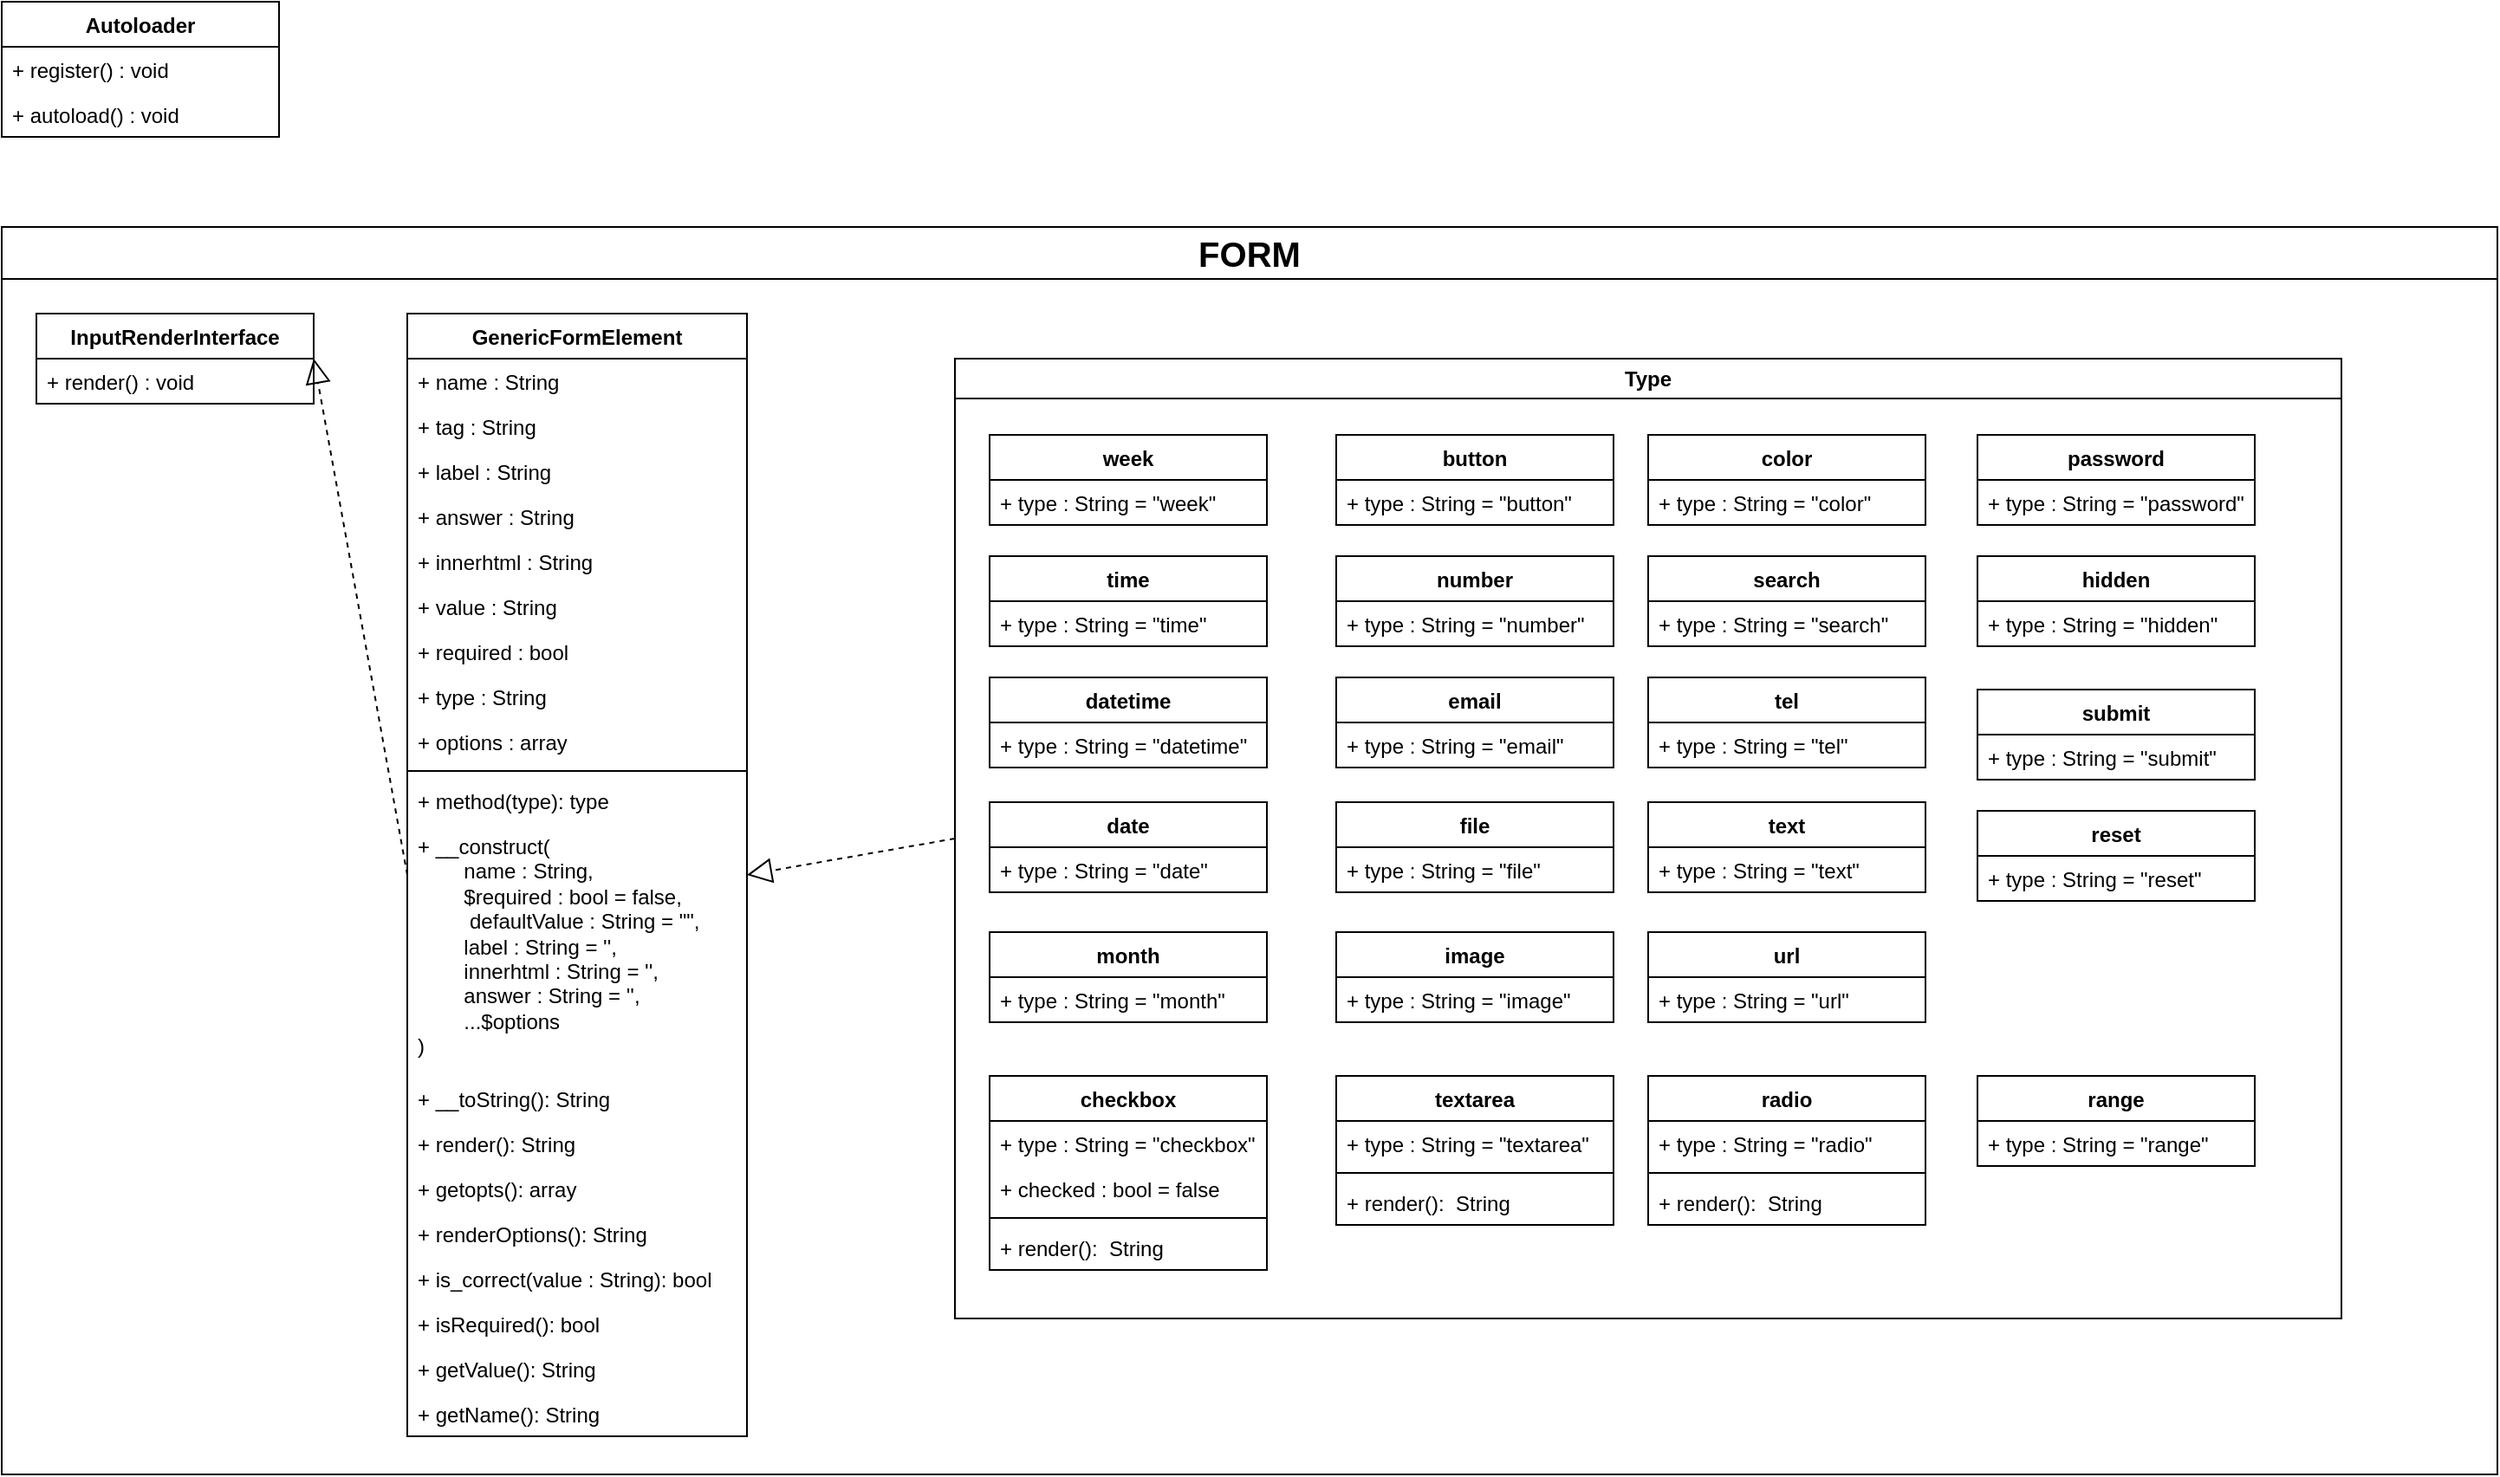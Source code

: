 <mxfile version="26.0.4">
  <diagram name="Page-1" id="kjSIp5pXhjDHa5u45Axl">
    <mxGraphModel dx="1793" dy="996" grid="1" gridSize="10" guides="1" tooltips="1" connect="1" arrows="1" fold="1" page="1" pageScale="1" pageWidth="827" pageHeight="1169" math="0" shadow="0">
      <root>
        <mxCell id="0" />
        <mxCell id="1" parent="0" />
        <mxCell id="YVkegcNKEWYejIBUxYfp-6" value="Autoloader" style="swimlane;fontStyle=1;align=center;verticalAlign=top;childLayout=stackLayout;horizontal=1;startSize=26;horizontalStack=0;resizeParent=1;resizeParentMax=0;resizeLast=0;collapsible=1;marginBottom=0;whiteSpace=wrap;html=1;" vertex="1" parent="1">
          <mxGeometry x="40" y="30" width="160" height="78" as="geometry" />
        </mxCell>
        <mxCell id="YVkegcNKEWYejIBUxYfp-9" value="+ register() : void" style="text;strokeColor=none;fillColor=none;align=left;verticalAlign=top;spacingLeft=4;spacingRight=4;overflow=hidden;rotatable=0;points=[[0,0.5],[1,0.5]];portConstraint=eastwest;whiteSpace=wrap;html=1;" vertex="1" parent="YVkegcNKEWYejIBUxYfp-6">
          <mxGeometry y="26" width="160" height="26" as="geometry" />
        </mxCell>
        <mxCell id="YVkegcNKEWYejIBUxYfp-10" value="+ autoload() : void" style="text;strokeColor=none;fillColor=none;align=left;verticalAlign=top;spacingLeft=4;spacingRight=4;overflow=hidden;rotatable=0;points=[[0,0.5],[1,0.5]];portConstraint=eastwest;whiteSpace=wrap;html=1;" vertex="1" parent="YVkegcNKEWYejIBUxYfp-6">
          <mxGeometry y="52" width="160" height="26" as="geometry" />
        </mxCell>
        <mxCell id="YVkegcNKEWYejIBUxYfp-38" value="&lt;font style=&quot;font-size: 20px;&quot;&gt;FORM&lt;/font&gt;" style="swimlane;whiteSpace=wrap;html=1;startSize=30;" vertex="1" parent="1">
          <mxGeometry x="40" y="160" width="1440" height="720" as="geometry">
            <mxRectangle x="580" y="120" width="140" height="30" as="alternateBounds" />
          </mxGeometry>
        </mxCell>
        <mxCell id="YVkegcNKEWYejIBUxYfp-11" value="InputRenderInterface" style="swimlane;fontStyle=1;align=center;verticalAlign=top;childLayout=stackLayout;horizontal=1;startSize=26;horizontalStack=0;resizeParent=1;resizeParentMax=0;resizeLast=0;collapsible=1;marginBottom=0;whiteSpace=wrap;html=1;" vertex="1" parent="YVkegcNKEWYejIBUxYfp-38">
          <mxGeometry x="20" y="50" width="160" height="52" as="geometry">
            <mxRectangle x="20" y="50" width="150" height="30" as="alternateBounds" />
          </mxGeometry>
        </mxCell>
        <mxCell id="YVkegcNKEWYejIBUxYfp-15" value="+ render() : void" style="text;strokeColor=none;fillColor=none;align=left;verticalAlign=top;spacingLeft=4;spacingRight=4;overflow=hidden;rotatable=0;points=[[0,0.5],[1,0.5]];portConstraint=eastwest;whiteSpace=wrap;html=1;" vertex="1" parent="YVkegcNKEWYejIBUxYfp-11">
          <mxGeometry y="26" width="160" height="26" as="geometry" />
        </mxCell>
        <mxCell id="YVkegcNKEWYejIBUxYfp-16" value="GenericFormElement" style="swimlane;fontStyle=1;align=center;verticalAlign=top;childLayout=stackLayout;horizontal=1;startSize=26;horizontalStack=0;resizeParent=1;resizeParentMax=0;resizeLast=0;collapsible=1;marginBottom=0;whiteSpace=wrap;html=1;" vertex="1" parent="YVkegcNKEWYejIBUxYfp-38">
          <mxGeometry x="234" y="50" width="196" height="648" as="geometry">
            <mxRectangle x="234" y="50" width="150" height="30" as="alternateBounds" />
          </mxGeometry>
        </mxCell>
        <mxCell id="YVkegcNKEWYejIBUxYfp-17" value="&lt;div&gt;+ name : String&lt;/div&gt;" style="text;strokeColor=none;fillColor=none;align=left;verticalAlign=top;spacingLeft=4;spacingRight=4;overflow=hidden;rotatable=0;points=[[0,0.5],[1,0.5]];portConstraint=eastwest;whiteSpace=wrap;html=1;" vertex="1" parent="YVkegcNKEWYejIBUxYfp-16">
          <mxGeometry y="26" width="196" height="26" as="geometry" />
        </mxCell>
        <mxCell id="YVkegcNKEWYejIBUxYfp-20" value="&lt;div&gt;+ tag : String&lt;/div&gt;" style="text;strokeColor=none;fillColor=none;align=left;verticalAlign=top;spacingLeft=4;spacingRight=4;overflow=hidden;rotatable=0;points=[[0,0.5],[1,0.5]];portConstraint=eastwest;whiteSpace=wrap;html=1;" vertex="1" parent="YVkegcNKEWYejIBUxYfp-16">
          <mxGeometry y="52" width="196" height="26" as="geometry" />
        </mxCell>
        <mxCell id="YVkegcNKEWYejIBUxYfp-26" value="&lt;div&gt;+ label : String&lt;/div&gt;" style="text;strokeColor=none;fillColor=none;align=left;verticalAlign=top;spacingLeft=4;spacingRight=4;overflow=hidden;rotatable=0;points=[[0,0.5],[1,0.5]];portConstraint=eastwest;whiteSpace=wrap;html=1;" vertex="1" parent="YVkegcNKEWYejIBUxYfp-16">
          <mxGeometry y="78" width="196" height="26" as="geometry" />
        </mxCell>
        <mxCell id="YVkegcNKEWYejIBUxYfp-25" value="&lt;div&gt;+ answer : String&lt;/div&gt;" style="text;strokeColor=none;fillColor=none;align=left;verticalAlign=top;spacingLeft=4;spacingRight=4;overflow=hidden;rotatable=0;points=[[0,0.5],[1,0.5]];portConstraint=eastwest;whiteSpace=wrap;html=1;" vertex="1" parent="YVkegcNKEWYejIBUxYfp-16">
          <mxGeometry y="104" width="196" height="26" as="geometry" />
        </mxCell>
        <mxCell id="YVkegcNKEWYejIBUxYfp-24" value="&lt;div&gt;+ innerhtml : String&lt;/div&gt;" style="text;strokeColor=none;fillColor=none;align=left;verticalAlign=top;spacingLeft=4;spacingRight=4;overflow=hidden;rotatable=0;points=[[0,0.5],[1,0.5]];portConstraint=eastwest;whiteSpace=wrap;html=1;" vertex="1" parent="YVkegcNKEWYejIBUxYfp-16">
          <mxGeometry y="130" width="196" height="26" as="geometry" />
        </mxCell>
        <mxCell id="YVkegcNKEWYejIBUxYfp-23" value="&lt;div&gt;+ value : String&lt;/div&gt;" style="text;strokeColor=none;fillColor=none;align=left;verticalAlign=top;spacingLeft=4;spacingRight=4;overflow=hidden;rotatable=0;points=[[0,0.5],[1,0.5]];portConstraint=eastwest;whiteSpace=wrap;html=1;" vertex="1" parent="YVkegcNKEWYejIBUxYfp-16">
          <mxGeometry y="156" width="196" height="26" as="geometry" />
        </mxCell>
        <mxCell id="YVkegcNKEWYejIBUxYfp-22" value="&lt;div&gt;+ required : bool&lt;/div&gt;" style="text;strokeColor=none;fillColor=none;align=left;verticalAlign=top;spacingLeft=4;spacingRight=4;overflow=hidden;rotatable=0;points=[[0,0.5],[1,0.5]];portConstraint=eastwest;whiteSpace=wrap;html=1;" vertex="1" parent="YVkegcNKEWYejIBUxYfp-16">
          <mxGeometry y="182" width="196" height="26" as="geometry" />
        </mxCell>
        <mxCell id="YVkegcNKEWYejIBUxYfp-21" value="&lt;div&gt;+ type : String&lt;/div&gt;" style="text;strokeColor=none;fillColor=none;align=left;verticalAlign=top;spacingLeft=4;spacingRight=4;overflow=hidden;rotatable=0;points=[[0,0.5],[1,0.5]];portConstraint=eastwest;whiteSpace=wrap;html=1;" vertex="1" parent="YVkegcNKEWYejIBUxYfp-16">
          <mxGeometry y="208" width="196" height="26" as="geometry" />
        </mxCell>
        <mxCell id="YVkegcNKEWYejIBUxYfp-28" value="&lt;div&gt;+ options : array&lt;br&gt;&lt;/div&gt;" style="text;strokeColor=none;fillColor=none;align=left;verticalAlign=top;spacingLeft=4;spacingRight=4;overflow=hidden;rotatable=0;points=[[0,0.5],[1,0.5]];portConstraint=eastwest;whiteSpace=wrap;html=1;" vertex="1" parent="YVkegcNKEWYejIBUxYfp-16">
          <mxGeometry y="234" width="196" height="26" as="geometry" />
        </mxCell>
        <mxCell id="YVkegcNKEWYejIBUxYfp-18" value="" style="line;strokeWidth=1;fillColor=none;align=left;verticalAlign=middle;spacingTop=-1;spacingLeft=3;spacingRight=3;rotatable=0;labelPosition=right;points=[];portConstraint=eastwest;strokeColor=inherit;" vertex="1" parent="YVkegcNKEWYejIBUxYfp-16">
          <mxGeometry y="260" width="196" height="8" as="geometry" />
        </mxCell>
        <mxCell id="YVkegcNKEWYejIBUxYfp-19" value="+ method(type): type" style="text;strokeColor=none;fillColor=none;align=left;verticalAlign=top;spacingLeft=4;spacingRight=4;overflow=hidden;rotatable=0;points=[[0,0.5],[1,0.5]];portConstraint=eastwest;whiteSpace=wrap;html=1;" vertex="1" parent="YVkegcNKEWYejIBUxYfp-16">
          <mxGeometry y="268" width="196" height="26" as="geometry" />
        </mxCell>
        <mxCell id="YVkegcNKEWYejIBUxYfp-29" value="+ __construct(&lt;br&gt;&lt;div&gt;&lt;span style=&quot;white-space: pre;&quot;&gt;&#x9;&lt;/span&gt;name : String,&lt;/div&gt;&lt;div&gt;&lt;span style=&quot;white-space: pre;&quot;&gt;&#x9;&lt;/span&gt;$required : bool = false,&lt;br&gt;&lt;/div&gt; &lt;span style=&quot;white-space: pre;&quot;&gt;&#x9;&lt;/span&gt; defaultValue :&lt;span style=&quot;white-space: pre;&quot;&gt;&lt;/span&gt; String = &quot;&quot;,&lt;br&gt;&lt;span style=&quot;white-space: pre;&quot;&gt;&#x9;&lt;/span&gt;label : String = &#39;&#39;,&lt;br&gt;&lt;span style=&quot;white-space: pre;&quot;&gt;&#x9;&lt;/span&gt;innerhtml :&amp;nbsp;String = &#39;&#39;,&lt;br&gt;&lt;span style=&quot;white-space: pre;&quot;&gt;&#x9;&lt;/span&gt;answer :&amp;nbsp;String = &#39;&#39;,&lt;br&gt;&lt;span style=&quot;white-space: pre;&quot;&gt;&#x9;&lt;/span&gt;...$options&lt;br&gt;)" style="text;strokeColor=none;fillColor=none;align=left;verticalAlign=top;spacingLeft=4;spacingRight=4;overflow=hidden;rotatable=0;points=[[0,0.5],[1,0.5]];portConstraint=eastwest;whiteSpace=wrap;html=1;" vertex="1" parent="YVkegcNKEWYejIBUxYfp-16">
          <mxGeometry y="294" width="196" height="146" as="geometry" />
        </mxCell>
        <mxCell id="YVkegcNKEWYejIBUxYfp-30" value="+ __toString(): String" style="text;strokeColor=none;fillColor=none;align=left;verticalAlign=top;spacingLeft=4;spacingRight=4;overflow=hidden;rotatable=0;points=[[0,0.5],[1,0.5]];portConstraint=eastwest;whiteSpace=wrap;html=1;" vertex="1" parent="YVkegcNKEWYejIBUxYfp-16">
          <mxGeometry y="440" width="196" height="26" as="geometry" />
        </mxCell>
        <mxCell id="YVkegcNKEWYejIBUxYfp-37" value="+ render(): String&lt;span style=&quot;white-space: pre;&quot;&gt;&#x9;&lt;/span&gt;" style="text;strokeColor=none;fillColor=none;align=left;verticalAlign=top;spacingLeft=4;spacingRight=4;overflow=hidden;rotatable=0;points=[[0,0.5],[1,0.5]];portConstraint=eastwest;whiteSpace=wrap;html=1;" vertex="1" parent="YVkegcNKEWYejIBUxYfp-16">
          <mxGeometry y="466" width="196" height="26" as="geometry" />
        </mxCell>
        <mxCell id="YVkegcNKEWYejIBUxYfp-36" value="+ getopts(): array&lt;span style=&quot;white-space: pre;&quot;&gt;&#x9;&lt;/span&gt;" style="text;strokeColor=none;fillColor=none;align=left;verticalAlign=top;spacingLeft=4;spacingRight=4;overflow=hidden;rotatable=0;points=[[0,0.5],[1,0.5]];portConstraint=eastwest;whiteSpace=wrap;html=1;" vertex="1" parent="YVkegcNKEWYejIBUxYfp-16">
          <mxGeometry y="492" width="196" height="26" as="geometry" />
        </mxCell>
        <mxCell id="YVkegcNKEWYejIBUxYfp-35" value="+ renderOptions(): String" style="text;strokeColor=none;fillColor=none;align=left;verticalAlign=top;spacingLeft=4;spacingRight=4;overflow=hidden;rotatable=0;points=[[0,0.5],[1,0.5]];portConstraint=eastwest;whiteSpace=wrap;html=1;" vertex="1" parent="YVkegcNKEWYejIBUxYfp-16">
          <mxGeometry y="518" width="196" height="26" as="geometry" />
        </mxCell>
        <mxCell id="YVkegcNKEWYejIBUxYfp-34" value="+ is_correct(value : String): bool" style="text;strokeColor=none;fillColor=none;align=left;verticalAlign=top;spacingLeft=4;spacingRight=4;overflow=hidden;rotatable=0;points=[[0,0.5],[1,0.5]];portConstraint=eastwest;whiteSpace=wrap;html=1;" vertex="1" parent="YVkegcNKEWYejIBUxYfp-16">
          <mxGeometry y="544" width="196" height="26" as="geometry" />
        </mxCell>
        <mxCell id="YVkegcNKEWYejIBUxYfp-33" value="+ isRequired(): bool" style="text;strokeColor=none;fillColor=none;align=left;verticalAlign=top;spacingLeft=4;spacingRight=4;overflow=hidden;rotatable=0;points=[[0,0.5],[1,0.5]];portConstraint=eastwest;whiteSpace=wrap;html=1;" vertex="1" parent="YVkegcNKEWYejIBUxYfp-16">
          <mxGeometry y="570" width="196" height="26" as="geometry" />
        </mxCell>
        <mxCell id="YVkegcNKEWYejIBUxYfp-32" value="+ getValue(): String" style="text;strokeColor=none;fillColor=none;align=left;verticalAlign=top;spacingLeft=4;spacingRight=4;overflow=hidden;rotatable=0;points=[[0,0.5],[1,0.5]];portConstraint=eastwest;whiteSpace=wrap;html=1;" vertex="1" parent="YVkegcNKEWYejIBUxYfp-16">
          <mxGeometry y="596" width="196" height="26" as="geometry" />
        </mxCell>
        <mxCell id="YVkegcNKEWYejIBUxYfp-31" value="+ getName(): String" style="text;strokeColor=none;fillColor=none;align=left;verticalAlign=top;spacingLeft=4;spacingRight=4;overflow=hidden;rotatable=0;points=[[0,0.5],[1,0.5]];portConstraint=eastwest;whiteSpace=wrap;html=1;" vertex="1" parent="YVkegcNKEWYejIBUxYfp-16">
          <mxGeometry y="622" width="196" height="26" as="geometry" />
        </mxCell>
        <mxCell id="YVkegcNKEWYejIBUxYfp-27" value="" style="endArrow=block;dashed=1;endFill=0;endSize=12;html=1;rounded=0;exitX=0;exitY=0.5;exitDx=0;exitDy=0;entryX=1;entryY=0.5;entryDx=0;entryDy=0;" edge="1" parent="YVkegcNKEWYejIBUxYfp-38" source="YVkegcNKEWYejIBUxYfp-16" target="YVkegcNKEWYejIBUxYfp-11">
          <mxGeometry width="160" relative="1" as="geometry">
            <mxPoint x="210" y="170" as="sourcePoint" />
            <mxPoint x="180" y="70" as="targetPoint" />
          </mxGeometry>
        </mxCell>
        <mxCell id="YVkegcNKEWYejIBUxYfp-44" value="Type" style="swimlane;whiteSpace=wrap;html=1;" vertex="1" parent="YVkegcNKEWYejIBUxYfp-38">
          <mxGeometry x="550" y="76" width="800" height="554" as="geometry">
            <mxRectangle x="550" y="76" width="70" height="30" as="alternateBounds" />
          </mxGeometry>
        </mxCell>
        <mxCell id="YVkegcNKEWYejIBUxYfp-79" value="tel" style="swimlane;fontStyle=1;align=center;verticalAlign=top;childLayout=stackLayout;horizontal=1;startSize=26;horizontalStack=0;resizeParent=1;resizeParentMax=0;resizeLast=0;collapsible=1;marginBottom=0;whiteSpace=wrap;html=1;" vertex="1" parent="YVkegcNKEWYejIBUxYfp-44">
          <mxGeometry x="400" y="184" width="160" height="52" as="geometry" />
        </mxCell>
        <mxCell id="YVkegcNKEWYejIBUxYfp-80" value="+ type : String = &quot;tel&quot;" style="text;strokeColor=none;fillColor=none;align=left;verticalAlign=top;spacingLeft=4;spacingRight=4;overflow=hidden;rotatable=0;points=[[0,0.5],[1,0.5]];portConstraint=eastwest;whiteSpace=wrap;html=1;" vertex="1" parent="YVkegcNKEWYejIBUxYfp-79">
          <mxGeometry y="26" width="160" height="26" as="geometry" />
        </mxCell>
        <mxCell id="YVkegcNKEWYejIBUxYfp-81" value="text" style="swimlane;fontStyle=1;align=center;verticalAlign=top;childLayout=stackLayout;horizontal=1;startSize=26;horizontalStack=0;resizeParent=1;resizeParentMax=0;resizeLast=0;collapsible=1;marginBottom=0;whiteSpace=wrap;html=1;" vertex="1" parent="YVkegcNKEWYejIBUxYfp-44">
          <mxGeometry x="400" y="256" width="160" height="52" as="geometry" />
        </mxCell>
        <mxCell id="YVkegcNKEWYejIBUxYfp-82" value="+ type : String = &quot;text&quot;" style="text;strokeColor=none;fillColor=none;align=left;verticalAlign=top;spacingLeft=4;spacingRight=4;overflow=hidden;rotatable=0;points=[[0,0.5],[1,0.5]];portConstraint=eastwest;whiteSpace=wrap;html=1;" vertex="1" parent="YVkegcNKEWYejIBUxYfp-81">
          <mxGeometry y="26" width="160" height="26" as="geometry" />
        </mxCell>
        <mxCell id="YVkegcNKEWYejIBUxYfp-83" value="time" style="swimlane;fontStyle=1;align=center;verticalAlign=top;childLayout=stackLayout;horizontal=1;startSize=26;horizontalStack=0;resizeParent=1;resizeParentMax=0;resizeLast=0;collapsible=1;marginBottom=0;whiteSpace=wrap;html=1;" vertex="1" parent="YVkegcNKEWYejIBUxYfp-44">
          <mxGeometry x="20" y="114" width="160" height="52" as="geometry" />
        </mxCell>
        <mxCell id="YVkegcNKEWYejIBUxYfp-84" value="+ type : String = &quot;time&quot;" style="text;strokeColor=none;fillColor=none;align=left;verticalAlign=top;spacingLeft=4;spacingRight=4;overflow=hidden;rotatable=0;points=[[0,0.5],[1,0.5]];portConstraint=eastwest;whiteSpace=wrap;html=1;" vertex="1" parent="YVkegcNKEWYejIBUxYfp-83">
          <mxGeometry y="26" width="160" height="26" as="geometry" />
        </mxCell>
        <mxCell id="YVkegcNKEWYejIBUxYfp-85" value="url" style="swimlane;fontStyle=1;align=center;verticalAlign=top;childLayout=stackLayout;horizontal=1;startSize=26;horizontalStack=0;resizeParent=1;resizeParentMax=0;resizeLast=0;collapsible=1;marginBottom=0;whiteSpace=wrap;html=1;" vertex="1" parent="YVkegcNKEWYejIBUxYfp-44">
          <mxGeometry x="400" y="331" width="160" height="52" as="geometry" />
        </mxCell>
        <mxCell id="YVkegcNKEWYejIBUxYfp-86" value="+ type : String = &quot;url&quot;" style="text;strokeColor=none;fillColor=none;align=left;verticalAlign=top;spacingLeft=4;spacingRight=4;overflow=hidden;rotatable=0;points=[[0,0.5],[1,0.5]];portConstraint=eastwest;whiteSpace=wrap;html=1;" vertex="1" parent="YVkegcNKEWYejIBUxYfp-85">
          <mxGeometry y="26" width="160" height="26" as="geometry" />
        </mxCell>
        <mxCell id="YVkegcNKEWYejIBUxYfp-40" value="button" style="swimlane;fontStyle=1;align=center;verticalAlign=top;childLayout=stackLayout;horizontal=1;startSize=26;horizontalStack=0;resizeParent=1;resizeParentMax=0;resizeLast=0;collapsible=1;marginBottom=0;whiteSpace=wrap;html=1;" vertex="1" parent="YVkegcNKEWYejIBUxYfp-44">
          <mxGeometry x="220" y="44" width="160" height="52" as="geometry" />
        </mxCell>
        <mxCell id="YVkegcNKEWYejIBUxYfp-41" value="+ type : String = &quot;button&quot;" style="text;strokeColor=none;fillColor=none;align=left;verticalAlign=top;spacingLeft=4;spacingRight=4;overflow=hidden;rotatable=0;points=[[0,0.5],[1,0.5]];portConstraint=eastwest;whiteSpace=wrap;html=1;" vertex="1" parent="YVkegcNKEWYejIBUxYfp-40">
          <mxGeometry y="26" width="160" height="26" as="geometry" />
        </mxCell>
        <mxCell id="YVkegcNKEWYejIBUxYfp-47" value="color" style="swimlane;fontStyle=1;align=center;verticalAlign=top;childLayout=stackLayout;horizontal=1;startSize=26;horizontalStack=0;resizeParent=1;resizeParentMax=0;resizeLast=0;collapsible=1;marginBottom=0;whiteSpace=wrap;html=1;" vertex="1" parent="YVkegcNKEWYejIBUxYfp-44">
          <mxGeometry x="400" y="44" width="160" height="52" as="geometry" />
        </mxCell>
        <mxCell id="YVkegcNKEWYejIBUxYfp-48" value="+ type : String = &quot;color&quot;" style="text;strokeColor=none;fillColor=none;align=left;verticalAlign=top;spacingLeft=4;spacingRight=4;overflow=hidden;rotatable=0;points=[[0,0.5],[1,0.5]];portConstraint=eastwest;whiteSpace=wrap;html=1;" vertex="1" parent="YVkegcNKEWYejIBUxYfp-47">
          <mxGeometry y="26" width="160" height="26" as="geometry" />
        </mxCell>
        <mxCell id="YVkegcNKEWYejIBUxYfp-49" value="date" style="swimlane;fontStyle=1;align=center;verticalAlign=top;childLayout=stackLayout;horizontal=1;startSize=26;horizontalStack=0;resizeParent=1;resizeParentMax=0;resizeLast=0;collapsible=1;marginBottom=0;whiteSpace=wrap;html=1;" vertex="1" parent="YVkegcNKEWYejIBUxYfp-44">
          <mxGeometry x="20" y="256" width="160" height="52" as="geometry" />
        </mxCell>
        <mxCell id="YVkegcNKEWYejIBUxYfp-50" value="+ type : String = &quot;date&quot;" style="text;strokeColor=none;fillColor=none;align=left;verticalAlign=top;spacingLeft=4;spacingRight=4;overflow=hidden;rotatable=0;points=[[0,0.5],[1,0.5]];portConstraint=eastwest;whiteSpace=wrap;html=1;" vertex="1" parent="YVkegcNKEWYejIBUxYfp-49">
          <mxGeometry y="26" width="160" height="26" as="geometry" />
        </mxCell>
        <mxCell id="YVkegcNKEWYejIBUxYfp-51" value="datetime" style="swimlane;fontStyle=1;align=center;verticalAlign=top;childLayout=stackLayout;horizontal=1;startSize=26;horizontalStack=0;resizeParent=1;resizeParentMax=0;resizeLast=0;collapsible=1;marginBottom=0;whiteSpace=wrap;html=1;" vertex="1" parent="YVkegcNKEWYejIBUxYfp-44">
          <mxGeometry x="20" y="184" width="160" height="52" as="geometry" />
        </mxCell>
        <mxCell id="YVkegcNKEWYejIBUxYfp-52" value="+ type : String = &quot;datetime&quot;" style="text;strokeColor=none;fillColor=none;align=left;verticalAlign=top;spacingLeft=4;spacingRight=4;overflow=hidden;rotatable=0;points=[[0,0.5],[1,0.5]];portConstraint=eastwest;whiteSpace=wrap;html=1;" vertex="1" parent="YVkegcNKEWYejIBUxYfp-51">
          <mxGeometry y="26" width="160" height="26" as="geometry" />
        </mxCell>
        <mxCell id="YVkegcNKEWYejIBUxYfp-53" value="email" style="swimlane;fontStyle=1;align=center;verticalAlign=top;childLayout=stackLayout;horizontal=1;startSize=26;horizontalStack=0;resizeParent=1;resizeParentMax=0;resizeLast=0;collapsible=1;marginBottom=0;whiteSpace=wrap;html=1;" vertex="1" parent="YVkegcNKEWYejIBUxYfp-44">
          <mxGeometry x="220" y="184" width="160" height="52" as="geometry" />
        </mxCell>
        <mxCell id="YVkegcNKEWYejIBUxYfp-54" value="+ type : String = &quot;email&quot;" style="text;strokeColor=none;fillColor=none;align=left;verticalAlign=top;spacingLeft=4;spacingRight=4;overflow=hidden;rotatable=0;points=[[0,0.5],[1,0.5]];portConstraint=eastwest;whiteSpace=wrap;html=1;" vertex="1" parent="YVkegcNKEWYejIBUxYfp-53">
          <mxGeometry y="26" width="160" height="26" as="geometry" />
        </mxCell>
        <mxCell id="YVkegcNKEWYejIBUxYfp-63" value="number" style="swimlane;fontStyle=1;align=center;verticalAlign=top;childLayout=stackLayout;horizontal=1;startSize=26;horizontalStack=0;resizeParent=1;resizeParentMax=0;resizeLast=0;collapsible=1;marginBottom=0;whiteSpace=wrap;html=1;" vertex="1" parent="YVkegcNKEWYejIBUxYfp-44">
          <mxGeometry x="220" y="114" width="160" height="52" as="geometry" />
        </mxCell>
        <mxCell id="YVkegcNKEWYejIBUxYfp-64" value="+ type : String = &quot;number&quot;" style="text;strokeColor=none;fillColor=none;align=left;verticalAlign=top;spacingLeft=4;spacingRight=4;overflow=hidden;rotatable=0;points=[[0,0.5],[1,0.5]];portConstraint=eastwest;whiteSpace=wrap;html=1;" vertex="1" parent="YVkegcNKEWYejIBUxYfp-63">
          <mxGeometry y="26" width="160" height="26" as="geometry" />
        </mxCell>
        <mxCell id="YVkegcNKEWYejIBUxYfp-61" value="month" style="swimlane;fontStyle=1;align=center;verticalAlign=top;childLayout=stackLayout;horizontal=1;startSize=26;horizontalStack=0;resizeParent=1;resizeParentMax=0;resizeLast=0;collapsible=1;marginBottom=0;whiteSpace=wrap;html=1;" vertex="1" parent="YVkegcNKEWYejIBUxYfp-44">
          <mxGeometry x="20" y="331" width="160" height="52" as="geometry" />
        </mxCell>
        <mxCell id="YVkegcNKEWYejIBUxYfp-62" value="+ type : String = &quot;month&quot;" style="text;strokeColor=none;fillColor=none;align=left;verticalAlign=top;spacingLeft=4;spacingRight=4;overflow=hidden;rotatable=0;points=[[0,0.5],[1,0.5]];portConstraint=eastwest;whiteSpace=wrap;html=1;" vertex="1" parent="YVkegcNKEWYejIBUxYfp-61">
          <mxGeometry y="26" width="160" height="26" as="geometry" />
        </mxCell>
        <mxCell id="YVkegcNKEWYejIBUxYfp-59" value="image" style="swimlane;fontStyle=1;align=center;verticalAlign=top;childLayout=stackLayout;horizontal=1;startSize=26;horizontalStack=0;resizeParent=1;resizeParentMax=0;resizeLast=0;collapsible=1;marginBottom=0;whiteSpace=wrap;html=1;" vertex="1" parent="YVkegcNKEWYejIBUxYfp-44">
          <mxGeometry x="220" y="331" width="160" height="52" as="geometry" />
        </mxCell>
        <mxCell id="YVkegcNKEWYejIBUxYfp-60" value="+ type : String = &quot;image&quot;" style="text;strokeColor=none;fillColor=none;align=left;verticalAlign=top;spacingLeft=4;spacingRight=4;overflow=hidden;rotatable=0;points=[[0,0.5],[1,0.5]];portConstraint=eastwest;whiteSpace=wrap;html=1;" vertex="1" parent="YVkegcNKEWYejIBUxYfp-59">
          <mxGeometry y="26" width="160" height="26" as="geometry" />
        </mxCell>
        <mxCell id="YVkegcNKEWYejIBUxYfp-55" value="file" style="swimlane;fontStyle=1;align=center;verticalAlign=top;childLayout=stackLayout;horizontal=1;startSize=26;horizontalStack=0;resizeParent=1;resizeParentMax=0;resizeLast=0;collapsible=1;marginBottom=0;whiteSpace=wrap;html=1;" vertex="1" parent="YVkegcNKEWYejIBUxYfp-44">
          <mxGeometry x="220" y="256" width="160" height="52" as="geometry" />
        </mxCell>
        <mxCell id="YVkegcNKEWYejIBUxYfp-56" value="+ type : String = &quot;file&quot;" style="text;strokeColor=none;fillColor=none;align=left;verticalAlign=top;spacingLeft=4;spacingRight=4;overflow=hidden;rotatable=0;points=[[0,0.5],[1,0.5]];portConstraint=eastwest;whiteSpace=wrap;html=1;" vertex="1" parent="YVkegcNKEWYejIBUxYfp-55">
          <mxGeometry y="26" width="160" height="26" as="geometry" />
        </mxCell>
        <mxCell id="YVkegcNKEWYejIBUxYfp-57" value="hidden" style="swimlane;fontStyle=1;align=center;verticalAlign=top;childLayout=stackLayout;horizontal=1;startSize=26;horizontalStack=0;resizeParent=1;resizeParentMax=0;resizeLast=0;collapsible=1;marginBottom=0;whiteSpace=wrap;html=1;" vertex="1" parent="YVkegcNKEWYejIBUxYfp-44">
          <mxGeometry x="590" y="114" width="160" height="52" as="geometry" />
        </mxCell>
        <mxCell id="YVkegcNKEWYejIBUxYfp-58" value="+ type : String = &quot;hidden&quot;" style="text;strokeColor=none;fillColor=none;align=left;verticalAlign=top;spacingLeft=4;spacingRight=4;overflow=hidden;rotatable=0;points=[[0,0.5],[1,0.5]];portConstraint=eastwest;whiteSpace=wrap;html=1;" vertex="1" parent="YVkegcNKEWYejIBUxYfp-57">
          <mxGeometry y="26" width="160" height="26" as="geometry" />
        </mxCell>
        <mxCell id="YVkegcNKEWYejIBUxYfp-87" value="week" style="swimlane;fontStyle=1;align=center;verticalAlign=top;childLayout=stackLayout;horizontal=1;startSize=26;horizontalStack=0;resizeParent=1;resizeParentMax=0;resizeLast=0;collapsible=1;marginBottom=0;whiteSpace=wrap;html=1;" vertex="1" parent="YVkegcNKEWYejIBUxYfp-44">
          <mxGeometry x="20" y="44" width="160" height="52" as="geometry" />
        </mxCell>
        <mxCell id="YVkegcNKEWYejIBUxYfp-88" value="+ type : String = &quot;week&quot;" style="text;strokeColor=none;fillColor=none;align=left;verticalAlign=top;spacingLeft=4;spacingRight=4;overflow=hidden;rotatable=0;points=[[0,0.5],[1,0.5]];portConstraint=eastwest;whiteSpace=wrap;html=1;" vertex="1" parent="YVkegcNKEWYejIBUxYfp-87">
          <mxGeometry y="26" width="160" height="26" as="geometry" />
        </mxCell>
        <mxCell id="YVkegcNKEWYejIBUxYfp-67" value="password" style="swimlane;fontStyle=1;align=center;verticalAlign=top;childLayout=stackLayout;horizontal=1;startSize=26;horizontalStack=0;resizeParent=1;resizeParentMax=0;resizeLast=0;collapsible=1;marginBottom=0;whiteSpace=wrap;html=1;" vertex="1" parent="YVkegcNKEWYejIBUxYfp-44">
          <mxGeometry x="590" y="44" width="160" height="52" as="geometry" />
        </mxCell>
        <mxCell id="YVkegcNKEWYejIBUxYfp-68" value="+ type : String = &quot;password&quot;" style="text;strokeColor=none;fillColor=none;align=left;verticalAlign=top;spacingLeft=4;spacingRight=4;overflow=hidden;rotatable=0;points=[[0,0.5],[1,0.5]];portConstraint=eastwest;whiteSpace=wrap;html=1;" vertex="1" parent="YVkegcNKEWYejIBUxYfp-67">
          <mxGeometry y="26" width="160" height="26" as="geometry" />
        </mxCell>
        <mxCell id="YVkegcNKEWYejIBUxYfp-71" value="reset" style="swimlane;fontStyle=1;align=center;verticalAlign=top;childLayout=stackLayout;horizontal=1;startSize=26;horizontalStack=0;resizeParent=1;resizeParentMax=0;resizeLast=0;collapsible=1;marginBottom=0;whiteSpace=wrap;html=1;" vertex="1" parent="YVkegcNKEWYejIBUxYfp-44">
          <mxGeometry x="590" y="261" width="160" height="52" as="geometry" />
        </mxCell>
        <mxCell id="YVkegcNKEWYejIBUxYfp-72" value="+ type : String = &quot;reset&quot;" style="text;strokeColor=none;fillColor=none;align=left;verticalAlign=top;spacingLeft=4;spacingRight=4;overflow=hidden;rotatable=0;points=[[0,0.5],[1,0.5]];portConstraint=eastwest;whiteSpace=wrap;html=1;" vertex="1" parent="YVkegcNKEWYejIBUxYfp-71">
          <mxGeometry y="26" width="160" height="26" as="geometry" />
        </mxCell>
        <mxCell id="YVkegcNKEWYejIBUxYfp-75" value="search" style="swimlane;fontStyle=1;align=center;verticalAlign=top;childLayout=stackLayout;horizontal=1;startSize=26;horizontalStack=0;resizeParent=1;resizeParentMax=0;resizeLast=0;collapsible=1;marginBottom=0;whiteSpace=wrap;html=1;" vertex="1" parent="YVkegcNKEWYejIBUxYfp-44">
          <mxGeometry x="400" y="114" width="160" height="52" as="geometry" />
        </mxCell>
        <mxCell id="YVkegcNKEWYejIBUxYfp-76" value="+ type : String = &quot;search&quot;" style="text;strokeColor=none;fillColor=none;align=left;verticalAlign=top;spacingLeft=4;spacingRight=4;overflow=hidden;rotatable=0;points=[[0,0.5],[1,0.5]];portConstraint=eastwest;whiteSpace=wrap;html=1;" vertex="1" parent="YVkegcNKEWYejIBUxYfp-75">
          <mxGeometry y="26" width="160" height="26" as="geometry" />
        </mxCell>
        <mxCell id="YVkegcNKEWYejIBUxYfp-77" value="submit" style="swimlane;fontStyle=1;align=center;verticalAlign=top;childLayout=stackLayout;horizontal=1;startSize=26;horizontalStack=0;resizeParent=1;resizeParentMax=0;resizeLast=0;collapsible=1;marginBottom=0;whiteSpace=wrap;html=1;" vertex="1" parent="YVkegcNKEWYejIBUxYfp-44">
          <mxGeometry x="590" y="191" width="160" height="52" as="geometry" />
        </mxCell>
        <mxCell id="YVkegcNKEWYejIBUxYfp-78" value="+ type : String = &quot;submit&quot;" style="text;strokeColor=none;fillColor=none;align=left;verticalAlign=top;spacingLeft=4;spacingRight=4;overflow=hidden;rotatable=0;points=[[0,0.5],[1,0.5]];portConstraint=eastwest;whiteSpace=wrap;html=1;" vertex="1" parent="YVkegcNKEWYejIBUxYfp-77">
          <mxGeometry y="26" width="160" height="26" as="geometry" />
        </mxCell>
        <mxCell id="YVkegcNKEWYejIBUxYfp-90" value="checkbox" style="swimlane;fontStyle=1;align=center;verticalAlign=top;childLayout=stackLayout;horizontal=1;startSize=26;horizontalStack=0;resizeParent=1;resizeParentMax=0;resizeLast=0;collapsible=1;marginBottom=0;whiteSpace=wrap;html=1;" vertex="1" parent="YVkegcNKEWYejIBUxYfp-44">
          <mxGeometry x="20" y="414" width="160" height="112" as="geometry" />
        </mxCell>
        <mxCell id="YVkegcNKEWYejIBUxYfp-46" value="+ type : String = &quot;checkbox&quot;" style="text;strokeColor=none;fillColor=none;align=left;verticalAlign=top;spacingLeft=4;spacingRight=4;overflow=hidden;rotatable=0;points=[[0,0.5],[1,0.5]];portConstraint=eastwest;whiteSpace=wrap;html=1;" vertex="1" parent="YVkegcNKEWYejIBUxYfp-90">
          <mxGeometry y="26" width="160" height="26" as="geometry" />
        </mxCell>
        <mxCell id="YVkegcNKEWYejIBUxYfp-89" value="+ checked : bool = false" style="text;strokeColor=none;fillColor=none;align=left;verticalAlign=top;spacingLeft=4;spacingRight=4;overflow=hidden;rotatable=0;points=[[0,0.5],[1,0.5]];portConstraint=eastwest;whiteSpace=wrap;html=1;" vertex="1" parent="YVkegcNKEWYejIBUxYfp-90">
          <mxGeometry y="52" width="160" height="26" as="geometry" />
        </mxCell>
        <mxCell id="YVkegcNKEWYejIBUxYfp-92" value="" style="line;strokeWidth=1;fillColor=none;align=left;verticalAlign=middle;spacingTop=-1;spacingLeft=3;spacingRight=3;rotatable=0;labelPosition=right;points=[];portConstraint=eastwest;strokeColor=inherit;" vertex="1" parent="YVkegcNKEWYejIBUxYfp-90">
          <mxGeometry y="78" width="160" height="8" as="geometry" />
        </mxCell>
        <mxCell id="YVkegcNKEWYejIBUxYfp-93" value="+ render():&amp;nbsp; String" style="text;strokeColor=none;fillColor=none;align=left;verticalAlign=top;spacingLeft=4;spacingRight=4;overflow=hidden;rotatable=0;points=[[0,0.5],[1,0.5]];portConstraint=eastwest;whiteSpace=wrap;html=1;" vertex="1" parent="YVkegcNKEWYejIBUxYfp-90">
          <mxGeometry y="86" width="160" height="26" as="geometry" />
        </mxCell>
        <mxCell id="YVkegcNKEWYejIBUxYfp-96" value="textarea" style="swimlane;fontStyle=1;align=center;verticalAlign=top;childLayout=stackLayout;horizontal=1;startSize=26;horizontalStack=0;resizeParent=1;resizeParentMax=0;resizeLast=0;collapsible=1;marginBottom=0;whiteSpace=wrap;html=1;" vertex="1" parent="YVkegcNKEWYejIBUxYfp-44">
          <mxGeometry x="220" y="414" width="160" height="86" as="geometry" />
        </mxCell>
        <mxCell id="YVkegcNKEWYejIBUxYfp-97" value="+ type : String = &quot;textarea&quot;" style="text;strokeColor=none;fillColor=none;align=left;verticalAlign=top;spacingLeft=4;spacingRight=4;overflow=hidden;rotatable=0;points=[[0,0.5],[1,0.5]];portConstraint=eastwest;whiteSpace=wrap;html=1;" vertex="1" parent="YVkegcNKEWYejIBUxYfp-96">
          <mxGeometry y="26" width="160" height="26" as="geometry" />
        </mxCell>
        <mxCell id="YVkegcNKEWYejIBUxYfp-99" value="" style="line;strokeWidth=1;fillColor=none;align=left;verticalAlign=middle;spacingTop=-1;spacingLeft=3;spacingRight=3;rotatable=0;labelPosition=right;points=[];portConstraint=eastwest;strokeColor=inherit;" vertex="1" parent="YVkegcNKEWYejIBUxYfp-96">
          <mxGeometry y="52" width="160" height="8" as="geometry" />
        </mxCell>
        <mxCell id="YVkegcNKEWYejIBUxYfp-100" value="+ render():&amp;nbsp; String" style="text;strokeColor=none;fillColor=none;align=left;verticalAlign=top;spacingLeft=4;spacingRight=4;overflow=hidden;rotatable=0;points=[[0,0.5],[1,0.5]];portConstraint=eastwest;whiteSpace=wrap;html=1;" vertex="1" parent="YVkegcNKEWYejIBUxYfp-96">
          <mxGeometry y="60" width="160" height="26" as="geometry" />
        </mxCell>
        <mxCell id="YVkegcNKEWYejIBUxYfp-73" value="range" style="swimlane;fontStyle=1;align=center;verticalAlign=top;childLayout=stackLayout;horizontal=1;startSize=26;horizontalStack=0;resizeParent=1;resizeParentMax=0;resizeLast=0;collapsible=1;marginBottom=0;whiteSpace=wrap;html=1;" vertex="1" parent="YVkegcNKEWYejIBUxYfp-44">
          <mxGeometry x="590" y="414" width="160" height="52" as="geometry" />
        </mxCell>
        <mxCell id="YVkegcNKEWYejIBUxYfp-74" value="+ type : String = &quot;range&quot;" style="text;strokeColor=none;fillColor=none;align=left;verticalAlign=top;spacingLeft=4;spacingRight=4;overflow=hidden;rotatable=0;points=[[0,0.5],[1,0.5]];portConstraint=eastwest;whiteSpace=wrap;html=1;" vertex="1" parent="YVkegcNKEWYejIBUxYfp-73">
          <mxGeometry y="26" width="160" height="26" as="geometry" />
        </mxCell>
        <mxCell id="YVkegcNKEWYejIBUxYfp-94" value="" style="endArrow=block;dashed=1;endFill=0;endSize=12;html=1;rounded=0;entryX=1;entryY=0.5;entryDx=0;entryDy=0;exitX=0;exitY=0.5;exitDx=0;exitDy=0;" edge="1" parent="YVkegcNKEWYejIBUxYfp-38" source="YVkegcNKEWYejIBUxYfp-44" target="YVkegcNKEWYejIBUxYfp-16">
          <mxGeometry width="160" relative="1" as="geometry">
            <mxPoint x="620" y="700" as="sourcePoint" />
            <mxPoint x="460" y="310" as="targetPoint" />
          </mxGeometry>
        </mxCell>
        <mxCell id="YVkegcNKEWYejIBUxYfp-101" value="radio" style="swimlane;fontStyle=1;align=center;verticalAlign=top;childLayout=stackLayout;horizontal=1;startSize=26;horizontalStack=0;resizeParent=1;resizeParentMax=0;resizeLast=0;collapsible=1;marginBottom=0;whiteSpace=wrap;html=1;" vertex="1" parent="1">
          <mxGeometry x="990" y="650" width="160" height="86" as="geometry" />
        </mxCell>
        <mxCell id="YVkegcNKEWYejIBUxYfp-102" value="+ type : String = &quot;radio&quot;" style="text;strokeColor=none;fillColor=none;align=left;verticalAlign=top;spacingLeft=4;spacingRight=4;overflow=hidden;rotatable=0;points=[[0,0.5],[1,0.5]];portConstraint=eastwest;whiteSpace=wrap;html=1;" vertex="1" parent="YVkegcNKEWYejIBUxYfp-101">
          <mxGeometry y="26" width="160" height="26" as="geometry" />
        </mxCell>
        <mxCell id="YVkegcNKEWYejIBUxYfp-103" value="" style="line;strokeWidth=1;fillColor=none;align=left;verticalAlign=middle;spacingTop=-1;spacingLeft=3;spacingRight=3;rotatable=0;labelPosition=right;points=[];portConstraint=eastwest;strokeColor=inherit;" vertex="1" parent="YVkegcNKEWYejIBUxYfp-101">
          <mxGeometry y="52" width="160" height="8" as="geometry" />
        </mxCell>
        <mxCell id="YVkegcNKEWYejIBUxYfp-104" value="+ render():&amp;nbsp; String" style="text;strokeColor=none;fillColor=none;align=left;verticalAlign=top;spacingLeft=4;spacingRight=4;overflow=hidden;rotatable=0;points=[[0,0.5],[1,0.5]];portConstraint=eastwest;whiteSpace=wrap;html=1;" vertex="1" parent="YVkegcNKEWYejIBUxYfp-101">
          <mxGeometry y="60" width="160" height="26" as="geometry" />
        </mxCell>
      </root>
    </mxGraphModel>
  </diagram>
</mxfile>
